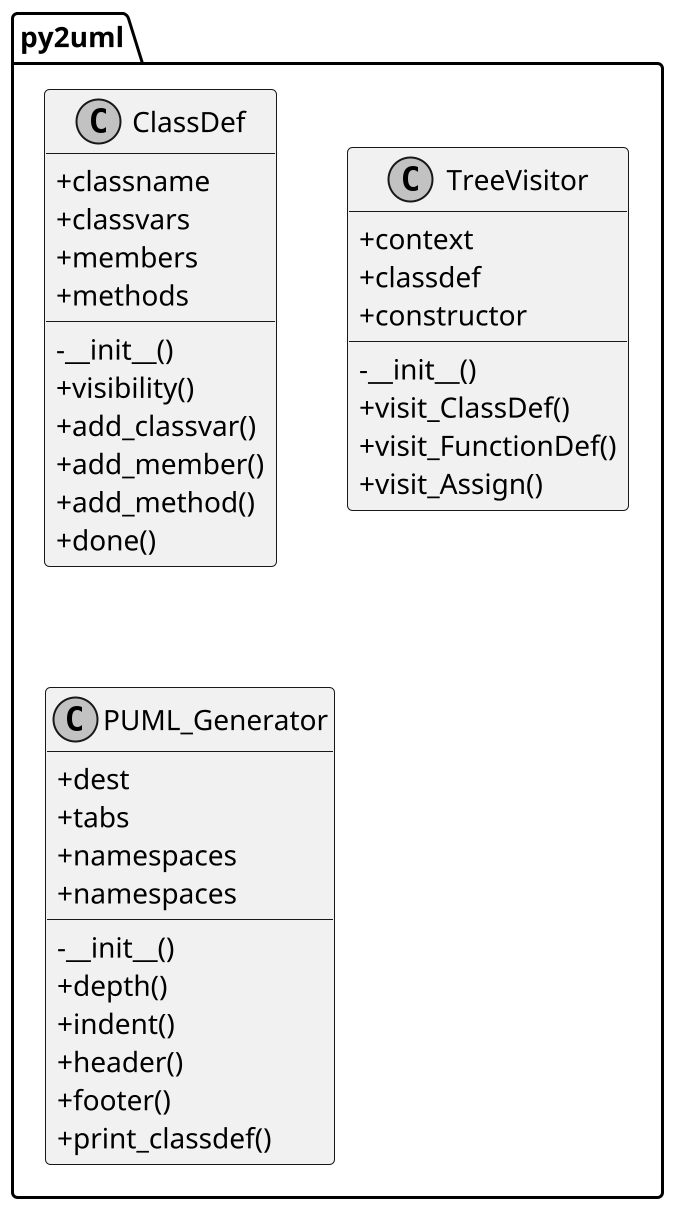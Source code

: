 @startuml
skinparam monochrome true
skinparam classAttributeIconSize 0
scale 2

namespace py2uml {
  class ClassDef {
    +classname
    +classvars
    +members
    +methods
    -__init__()
    +visibility()
    +add_classvar()
    +add_member()
    +add_method()
    +done()
  }
  class TreeVisitor {
    +context
    +classdef
    +constructor
    -__init__()
    +visit_ClassDef()
    +visit_FunctionDef()
    +visit_Assign()
  }
  class PUML_Generator {
    +dest
    +tabs
    +namespaces
    +namespaces
    -__init__()
    +depth()
    +indent()
    +header()
    +footer()
    +print_classdef()
  }
}
@enduml

